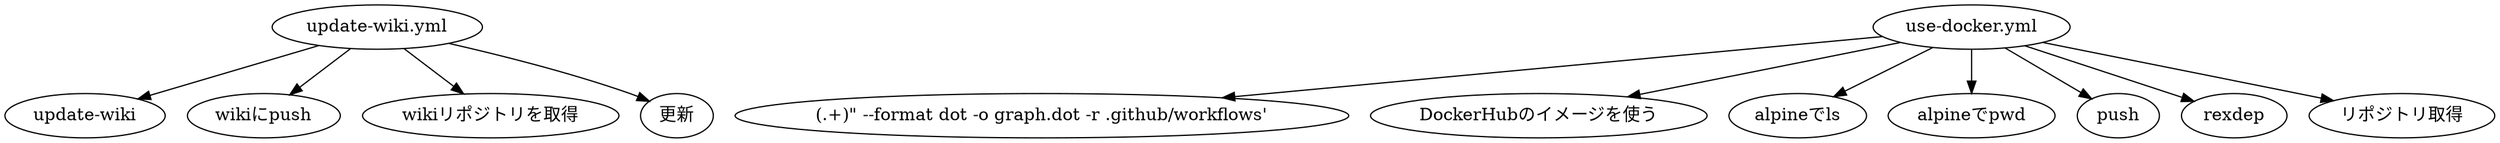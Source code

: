 digraph "graph" {
  "update-wiki.yml" -> "update-wiki";
  "update-wiki.yml" -> "wikiにpush";
  "update-wiki.yml" -> "wikiリポジトリを取得";
  "update-wiki.yml" -> "更新";
  "use-docker.yml" -> "(.+)\" --format dot -o graph.dot -r .github/workflows'";
  "use-docker.yml" -> "DockerHubのイメージを使う";
  "use-docker.yml" -> "alpineでls";
  "use-docker.yml" -> "alpineでpwd";
  "use-docker.yml" -> "push";
  "use-docker.yml" -> "rexdep";
  "use-docker.yml" -> "リポジトリ取得";
}
